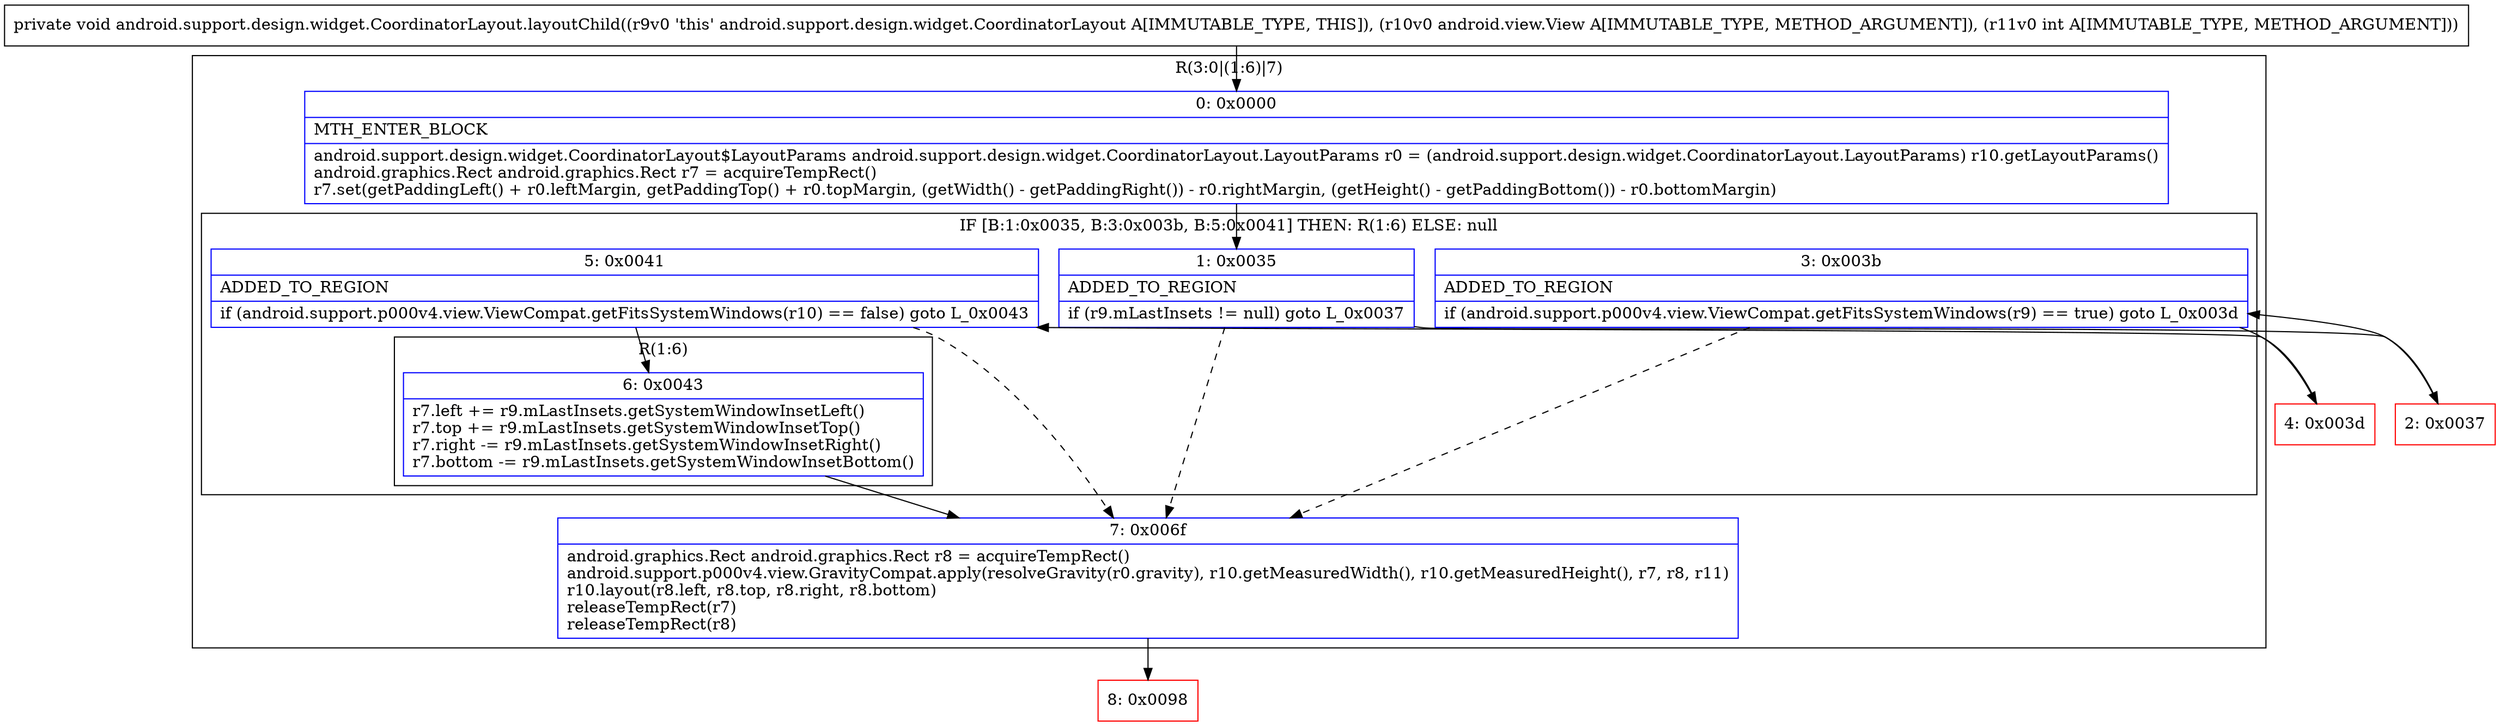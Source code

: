 digraph "CFG forandroid.support.design.widget.CoordinatorLayout.layoutChild(Landroid\/view\/View;I)V" {
subgraph cluster_Region_230642296 {
label = "R(3:0|(1:6)|7)";
node [shape=record,color=blue];
Node_0 [shape=record,label="{0\:\ 0x0000|MTH_ENTER_BLOCK\l|android.support.design.widget.CoordinatorLayout$LayoutParams android.support.design.widget.CoordinatorLayout.LayoutParams r0 = (android.support.design.widget.CoordinatorLayout.LayoutParams) r10.getLayoutParams()\landroid.graphics.Rect android.graphics.Rect r7 = acquireTempRect()\lr7.set(getPaddingLeft() + r0.leftMargin, getPaddingTop() + r0.topMargin, (getWidth() \- getPaddingRight()) \- r0.rightMargin, (getHeight() \- getPaddingBottom()) \- r0.bottomMargin)\l}"];
subgraph cluster_IfRegion_1935303655 {
label = "IF [B:1:0x0035, B:3:0x003b, B:5:0x0041] THEN: R(1:6) ELSE: null";
node [shape=record,color=blue];
Node_1 [shape=record,label="{1\:\ 0x0035|ADDED_TO_REGION\l|if (r9.mLastInsets != null) goto L_0x0037\l}"];
Node_3 [shape=record,label="{3\:\ 0x003b|ADDED_TO_REGION\l|if (android.support.p000v4.view.ViewCompat.getFitsSystemWindows(r9) == true) goto L_0x003d\l}"];
Node_5 [shape=record,label="{5\:\ 0x0041|ADDED_TO_REGION\l|if (android.support.p000v4.view.ViewCompat.getFitsSystemWindows(r10) == false) goto L_0x0043\l}"];
subgraph cluster_Region_1617442439 {
label = "R(1:6)";
node [shape=record,color=blue];
Node_6 [shape=record,label="{6\:\ 0x0043|r7.left += r9.mLastInsets.getSystemWindowInsetLeft()\lr7.top += r9.mLastInsets.getSystemWindowInsetTop()\lr7.right \-= r9.mLastInsets.getSystemWindowInsetRight()\lr7.bottom \-= r9.mLastInsets.getSystemWindowInsetBottom()\l}"];
}
}
Node_7 [shape=record,label="{7\:\ 0x006f|android.graphics.Rect android.graphics.Rect r8 = acquireTempRect()\landroid.support.p000v4.view.GravityCompat.apply(resolveGravity(r0.gravity), r10.getMeasuredWidth(), r10.getMeasuredHeight(), r7, r8, r11)\lr10.layout(r8.left, r8.top, r8.right, r8.bottom)\lreleaseTempRect(r7)\lreleaseTempRect(r8)\l}"];
}
Node_2 [shape=record,color=red,label="{2\:\ 0x0037}"];
Node_4 [shape=record,color=red,label="{4\:\ 0x003d}"];
Node_8 [shape=record,color=red,label="{8\:\ 0x0098}"];
MethodNode[shape=record,label="{private void android.support.design.widget.CoordinatorLayout.layoutChild((r9v0 'this' android.support.design.widget.CoordinatorLayout A[IMMUTABLE_TYPE, THIS]), (r10v0 android.view.View A[IMMUTABLE_TYPE, METHOD_ARGUMENT]), (r11v0 int A[IMMUTABLE_TYPE, METHOD_ARGUMENT])) }"];
MethodNode -> Node_0;
Node_0 -> Node_1;
Node_1 -> Node_2;
Node_1 -> Node_7[style=dashed];
Node_3 -> Node_4;
Node_3 -> Node_7[style=dashed];
Node_5 -> Node_6;
Node_5 -> Node_7[style=dashed];
Node_6 -> Node_7;
Node_7 -> Node_8;
Node_2 -> Node_3;
Node_4 -> Node_5;
}


